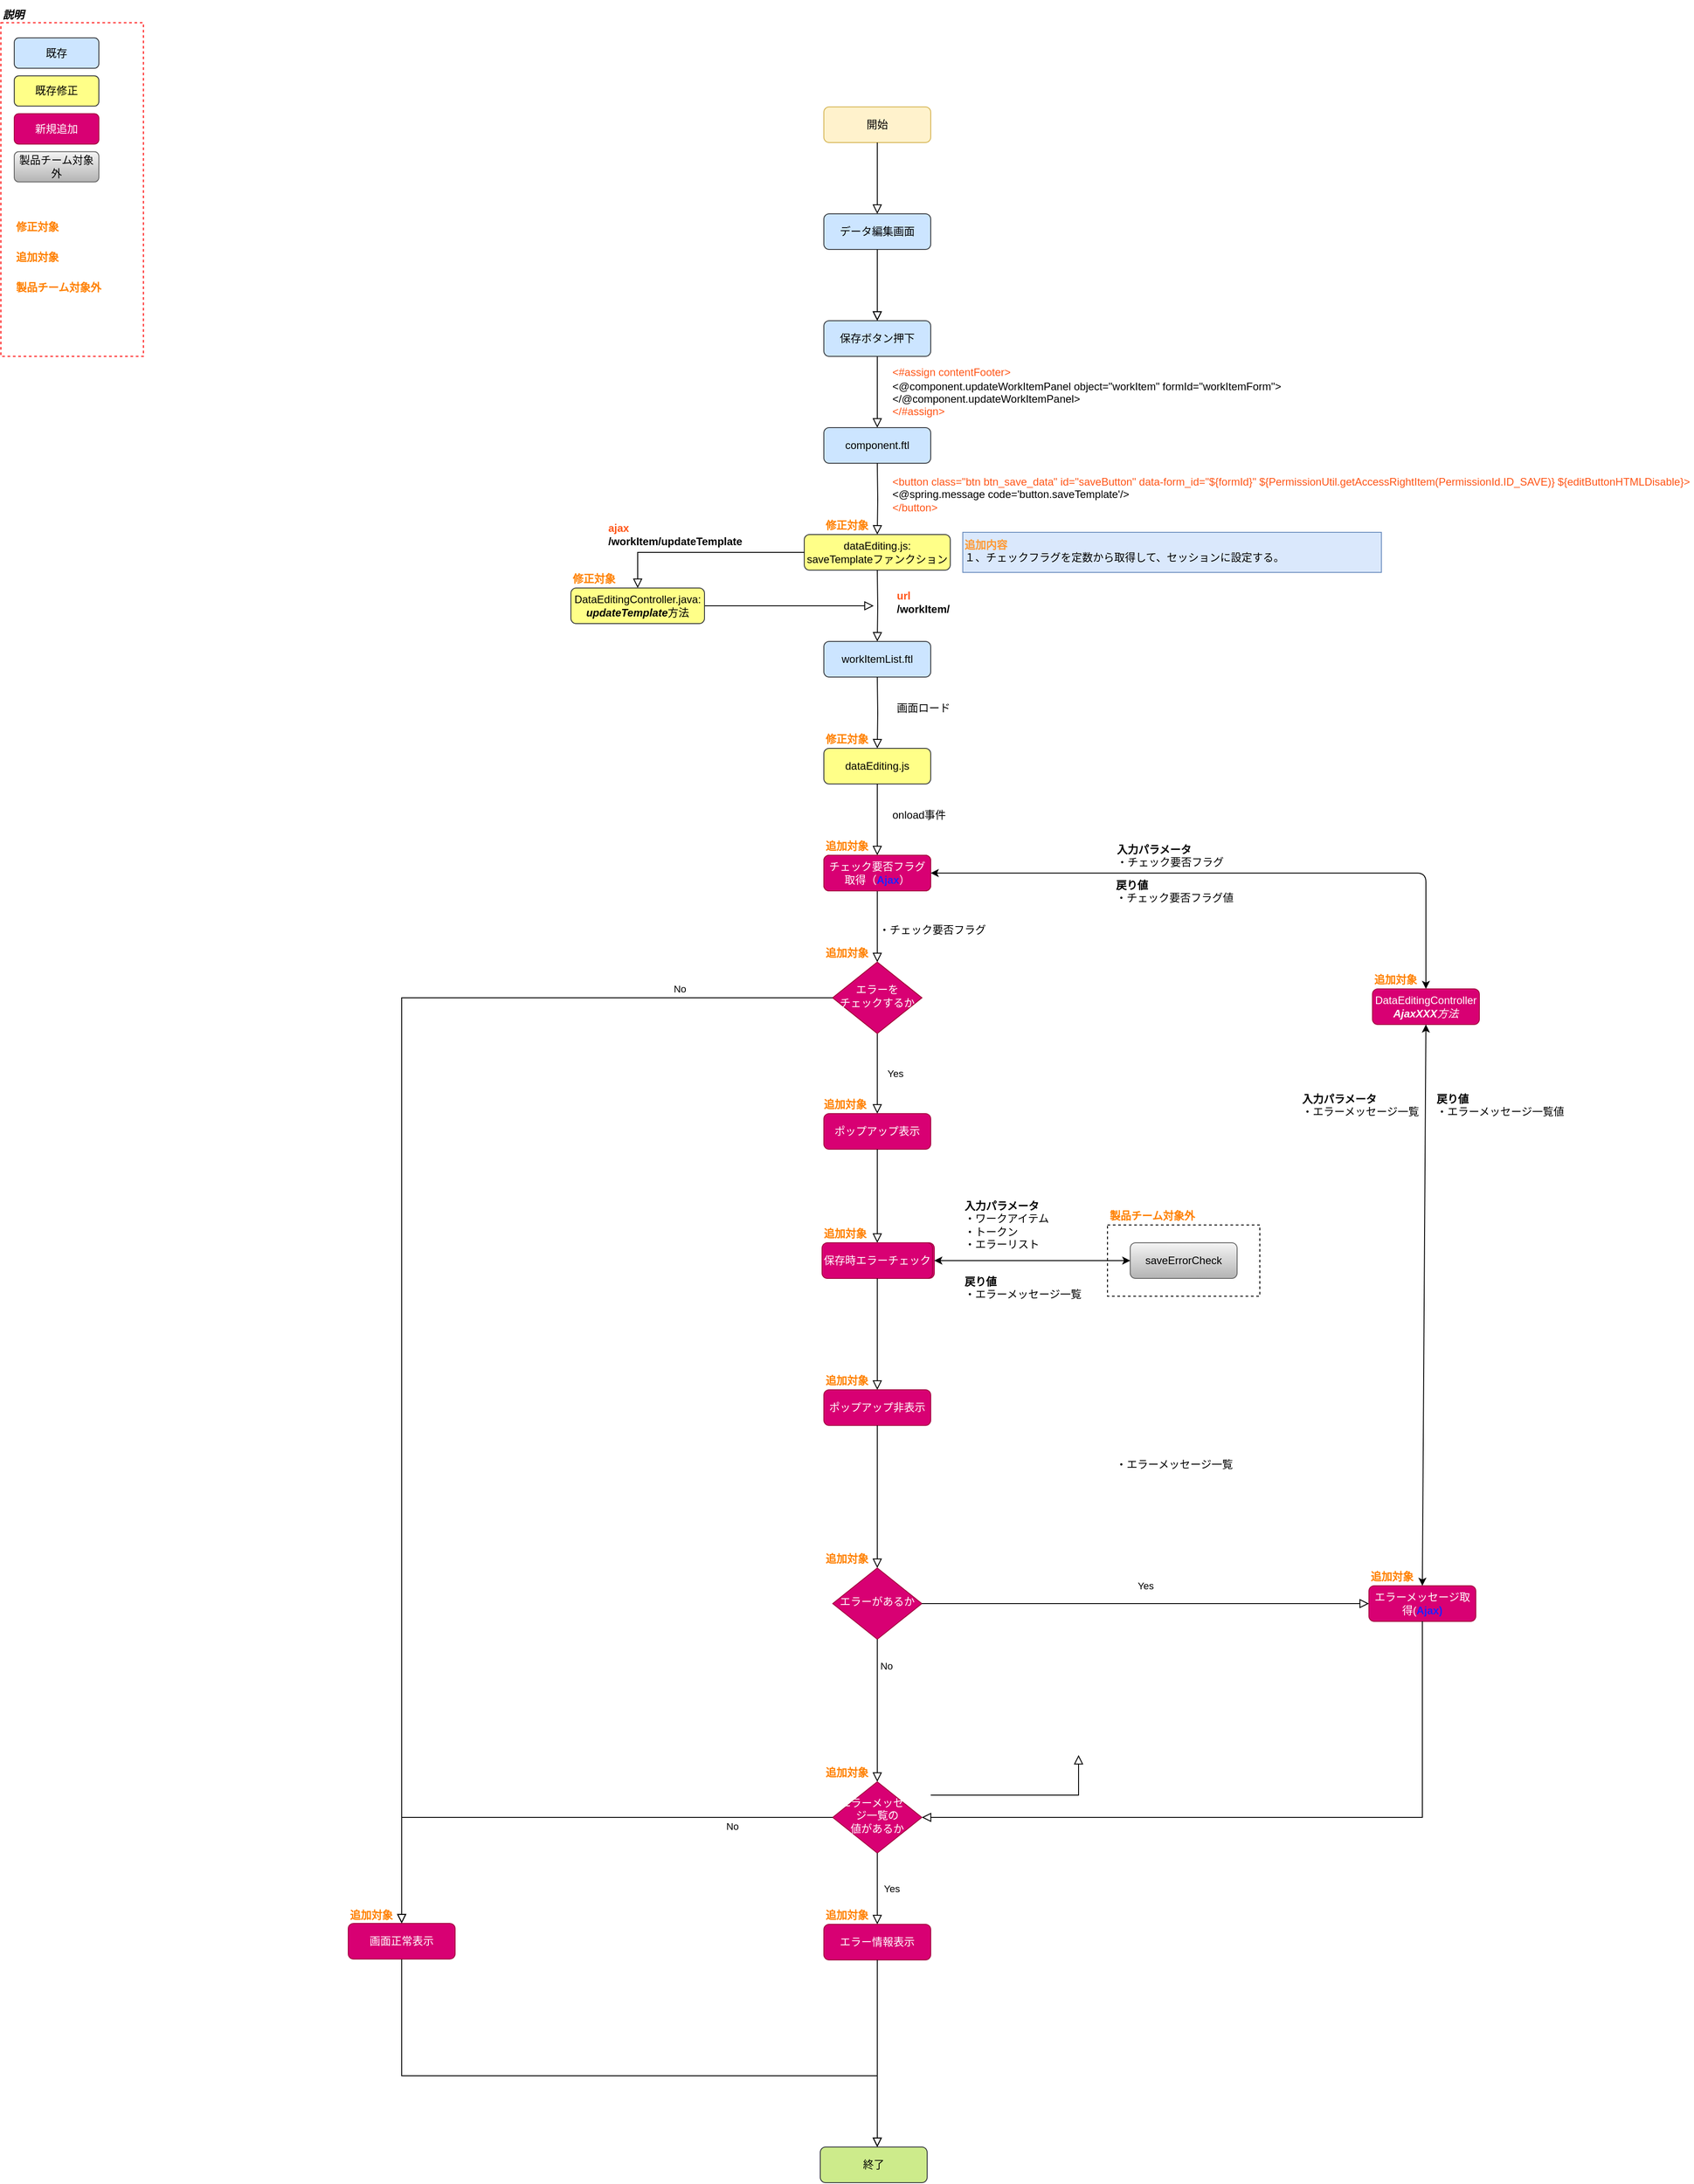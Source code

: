 <mxfile version="14.0.1" type="github">
  <diagram id="7tlqybCFp6TcgFY6mefb" name="Page-1">
    <mxGraphModel dx="1955" dy="3096" grid="1" gridSize="10" guides="1" tooltips="1" connect="1" arrows="1" fold="1" page="1" pageScale="1" pageWidth="850" pageHeight="1100" math="0" shadow="0">
      <root>
        <mxCell id="0" />
        <mxCell id="1" parent="0" />
        <mxCell id="JG15J3TtPiXP2V4Br-xX-1" value="" style="rounded=0;whiteSpace=wrap;html=1;fontColor=#000000;align=left;fillColor=none;dashed=1;" parent="1" vertex="1">
          <mxGeometry x="1282.5" y="255" width="171" height="80" as="geometry" />
        </mxCell>
        <mxCell id="JG15J3TtPiXP2V4Br-xX-2" value="" style="rounded=0;html=1;jettySize=auto;orthogonalLoop=1;fontSize=11;endArrow=block;endFill=0;endSize=8;strokeWidth=1;shadow=0;labelBackgroundColor=none;edgeStyle=orthogonalEdgeStyle;entryX=0.5;entryY=0;entryDx=0;entryDy=0;" parent="1" source="JG15J3TtPiXP2V4Br-xX-3" target="JG15J3TtPiXP2V4Br-xX-8" edge="1">
          <mxGeometry relative="1" as="geometry">
            <mxPoint x="1004" y="-550" as="targetPoint" />
          </mxGeometry>
        </mxCell>
        <mxCell id="JG15J3TtPiXP2V4Br-xX-3" value="保存ボタン押下" style="rounded=1;whiteSpace=wrap;html=1;fontSize=12;glass=0;strokeWidth=1;shadow=0;fillColor=#cce5ff;strokeColor=#36393d;" parent="1" vertex="1">
          <mxGeometry x="964" y="-760" width="120" height="40" as="geometry" />
        </mxCell>
        <mxCell id="JG15J3TtPiXP2V4Br-xX-4" value="Yes" style="rounded=0;html=1;jettySize=auto;orthogonalLoop=1;fontSize=11;endArrow=block;endFill=0;endSize=8;strokeWidth=1;shadow=0;labelBackgroundColor=none;edgeStyle=orthogonalEdgeStyle;" parent="1" source="JG15J3TtPiXP2V4Br-xX-5" target="JG15J3TtPiXP2V4Br-xX-85" edge="1">
          <mxGeometry y="20" relative="1" as="geometry">
            <mxPoint as="offset" />
            <mxPoint x="1024" y="100" as="targetPoint" />
          </mxGeometry>
        </mxCell>
        <mxCell id="JG15J3TtPiXP2V4Br-xX-5" value="チェック要否" style="rhombus;whiteSpace=wrap;html=1;shadow=0;fontFamily=Helvetica;fontSize=12;align=center;strokeWidth=1;spacing=6;spacingTop=-4;fillColor=#e51400;strokeColor=#B20000;fontColor=#ffffff;" parent="1" vertex="1">
          <mxGeometry x="974" y="-40" width="100" height="80" as="geometry" />
        </mxCell>
        <mxCell id="JG15J3TtPiXP2V4Br-xX-6" value="データ編集画面" style="rounded=1;whiteSpace=wrap;html=1;fontSize=12;glass=0;strokeWidth=1;shadow=0;fillColor=#cce5ff;strokeColor=#36393d;" parent="1" vertex="1">
          <mxGeometry x="964" y="-880" width="120" height="40" as="geometry" />
        </mxCell>
        <mxCell id="JG15J3TtPiXP2V4Br-xX-7" value="" style="rounded=0;html=1;jettySize=auto;orthogonalLoop=1;fontSize=11;endArrow=block;endFill=0;endSize=8;strokeWidth=1;shadow=0;labelBackgroundColor=none;edgeStyle=orthogonalEdgeStyle;exitX=0.5;exitY=1;exitDx=0;exitDy=0;" parent="1" source="JG15J3TtPiXP2V4Br-xX-6" edge="1">
          <mxGeometry relative="1" as="geometry">
            <mxPoint x="1034" y="-710" as="sourcePoint" />
            <mxPoint x="1024" y="-760" as="targetPoint" />
          </mxGeometry>
        </mxCell>
        <mxCell id="JG15J3TtPiXP2V4Br-xX-8" value="component.ftl" style="rounded=1;whiteSpace=wrap;html=1;fontSize=12;glass=0;strokeWidth=1;shadow=0;fillColor=#cce5ff;strokeColor=#36393d;" parent="1" vertex="1">
          <mxGeometry x="964" y="-640" width="120" height="40" as="geometry" />
        </mxCell>
        <mxCell id="JG15J3TtPiXP2V4Br-xX-9" value="&lt;span style=&quot;color: rgb(255 , 85 , 23)&quot;&gt;&amp;lt;#assign contentFooter&amp;gt;&lt;/span&gt;&lt;font color=&quot;#ff270f&quot; face=&quot;consolas, lucida console, courier new, monospace&quot;&gt;&lt;br&gt;&lt;/font&gt;&amp;lt;@component.updateWorkItemPanel object=&quot;workItem&quot; formId=&quot;workItemForm&quot;&amp;gt;&lt;br&gt;&amp;lt;/@component.updateWorkItemPanel&amp;gt;&lt;br&gt;&lt;span style=&quot;color: rgb(255 , 85 , 23)&quot;&gt;&amp;lt;/#assign&amp;gt;&lt;/span&gt;" style="text;html=1;strokeColor=none;fillColor=none;align=left;verticalAlign=middle;whiteSpace=wrap;rounded=0;" parent="1" vertex="1">
          <mxGeometry x="1039" y="-710" width="460" height="60" as="geometry" />
        </mxCell>
        <mxCell id="JG15J3TtPiXP2V4Br-xX-10" value="開始" style="rounded=1;whiteSpace=wrap;html=1;fontSize=12;glass=0;strokeWidth=1;shadow=0;fillColor=#fff2cc;strokeColor=#d6b656;" parent="1" vertex="1">
          <mxGeometry x="964" y="-1000" width="120" height="40" as="geometry" />
        </mxCell>
        <mxCell id="JG15J3TtPiXP2V4Br-xX-11" value="" style="rounded=0;html=1;jettySize=auto;orthogonalLoop=1;fontSize=11;endArrow=block;endFill=0;endSize=8;strokeWidth=1;shadow=0;labelBackgroundColor=none;edgeStyle=orthogonalEdgeStyle;exitX=0.5;exitY=1;exitDx=0;exitDy=0;" parent="1" source="JG15J3TtPiXP2V4Br-xX-6" edge="1">
          <mxGeometry relative="1" as="geometry">
            <mxPoint x="1024" y="-840" as="sourcePoint" />
            <mxPoint x="1024" y="-760" as="targetPoint" />
            <Array as="points">
              <mxPoint x="1024" y="-830" />
              <mxPoint x="1024" y="-830" />
            </Array>
          </mxGeometry>
        </mxCell>
        <mxCell id="JG15J3TtPiXP2V4Br-xX-12" value="" style="rounded=0;html=1;jettySize=auto;orthogonalLoop=1;fontSize=11;endArrow=block;endFill=0;endSize=8;strokeWidth=1;shadow=0;labelBackgroundColor=none;edgeStyle=orthogonalEdgeStyle;exitX=0.5;exitY=1;exitDx=0;exitDy=0;" parent="1" source="JG15J3TtPiXP2V4Br-xX-10" edge="1">
          <mxGeometry relative="1" as="geometry">
            <mxPoint x="1034" y="-830" as="sourcePoint" />
            <mxPoint x="1024" y="-880" as="targetPoint" />
            <Array as="points">
              <mxPoint x="1024" y="-920" />
              <mxPoint x="1024" y="-920" />
            </Array>
          </mxGeometry>
        </mxCell>
        <mxCell id="JG15J3TtPiXP2V4Br-xX-13" value="&lt;font color=&quot;#ff5517&quot;&gt;&amp;lt;button class=&quot;btn btn_save_data&quot; id=&quot;saveButton&quot; data-form_id=&quot;${formId}&quot; ${PermissionUtil.getAccessRightItem(PermissionId.ID_SAVE)} ${editButtonHTMLDisable}&amp;gt;&lt;/font&gt;&lt;br&gt;&amp;lt;@spring.message code=&#39;button.saveTemplate&#39;/&amp;gt;&lt;br&gt;&lt;span style=&quot;color: rgb(255 , 85 , 23)&quot;&gt;&amp;lt;/button&amp;gt;&lt;/span&gt;" style="text;html=1;strokeColor=none;fillColor=none;align=left;verticalAlign=middle;whiteSpace=wrap;rounded=0;" parent="1" vertex="1">
          <mxGeometry x="1039" y="-590" width="901" height="50" as="geometry" />
        </mxCell>
        <mxCell id="JG15J3TtPiXP2V4Br-xX-14" value="" style="rounded=0;html=1;jettySize=auto;orthogonalLoop=1;fontSize=11;endArrow=block;endFill=0;endSize=8;strokeWidth=1;shadow=0;labelBackgroundColor=none;edgeStyle=orthogonalEdgeStyle;entryX=0.5;entryY=0;entryDx=0;entryDy=0;" parent="1" target="JG15J3TtPiXP2V4Br-xX-15" edge="1">
          <mxGeometry relative="1" as="geometry">
            <mxPoint x="1024" y="-600" as="sourcePoint" />
            <mxPoint x="1004" y="-430" as="targetPoint" />
          </mxGeometry>
        </mxCell>
        <mxCell id="JG15J3TtPiXP2V4Br-xX-15" value="dataEditing.js:&lt;br&gt;saveTemplateファンクション" style="rounded=1;whiteSpace=wrap;html=1;fontSize=12;glass=0;strokeWidth=1;shadow=0;fillColor=#ffff88;strokeColor=#36393d;" parent="1" vertex="1">
          <mxGeometry x="942" y="-520" width="164" height="40" as="geometry" />
        </mxCell>
        <mxCell id="JG15J3TtPiXP2V4Br-xX-17" value="" style="rounded=0;html=1;jettySize=auto;orthogonalLoop=1;fontSize=11;endArrow=block;endFill=0;endSize=8;strokeWidth=1;shadow=0;labelBackgroundColor=none;edgeStyle=orthogonalEdgeStyle;entryX=0.5;entryY=0;entryDx=0;entryDy=0;" parent="1" target="JG15J3TtPiXP2V4Br-xX-18" edge="1">
          <mxGeometry relative="1" as="geometry">
            <mxPoint x="1024" y="-480" as="sourcePoint" />
            <mxPoint x="1004" y="-310" as="targetPoint" />
          </mxGeometry>
        </mxCell>
        <mxCell id="JG15J3TtPiXP2V4Br-xX-18" value="workItemList.ftl" style="rounded=1;whiteSpace=wrap;html=1;fontSize=12;glass=0;strokeWidth=1;shadow=0;fillColor=#cce5ff;strokeColor=#36393d;" parent="1" vertex="1">
          <mxGeometry x="964" y="-400" width="120" height="40" as="geometry" />
        </mxCell>
        <mxCell id="JG15J3TtPiXP2V4Br-xX-19" value="" style="rounded=0;html=1;jettySize=auto;orthogonalLoop=1;fontSize=11;endArrow=block;endFill=0;endSize=8;strokeWidth=1;shadow=0;labelBackgroundColor=none;edgeStyle=orthogonalEdgeStyle;entryX=0.5;entryY=0;entryDx=0;entryDy=0;" parent="1" target="JG15J3TtPiXP2V4Br-xX-20" edge="1">
          <mxGeometry relative="1" as="geometry">
            <mxPoint x="1024" y="-360" as="sourcePoint" />
            <mxPoint x="1004" y="-190" as="targetPoint" />
          </mxGeometry>
        </mxCell>
        <mxCell id="JG15J3TtPiXP2V4Br-xX-20" value="dataEditing.js" style="rounded=1;whiteSpace=wrap;html=1;fontSize=12;glass=0;strokeWidth=1;shadow=0;fillColor=#ffff88;strokeColor=#36393d;" parent="1" vertex="1">
          <mxGeometry x="964" y="-280" width="120" height="40" as="geometry" />
        </mxCell>
        <mxCell id="JG15J3TtPiXP2V4Br-xX-21" value="&lt;b style=&quot;color: rgb(255 , 85 , 23)&quot;&gt;url&lt;/b&gt;&lt;br&gt;&lt;b&gt;/workItem/&lt;/b&gt;" style="text;html=1;strokeColor=none;fillColor=none;align=left;verticalAlign=middle;whiteSpace=wrap;rounded=0;" parent="1" vertex="1">
          <mxGeometry x="1044" y="-464.5" width="156" height="40" as="geometry" />
        </mxCell>
        <mxCell id="JG15J3TtPiXP2V4Br-xX-22" value="チェックフラグ取得" style="rounded=1;whiteSpace=wrap;html=1;fontSize=12;glass=0;strokeWidth=1;shadow=0;fillColor=#e51400;strokeColor=#B20000;fontColor=#ffffff;" parent="1" vertex="1">
          <mxGeometry x="964" y="-160" width="120" height="40" as="geometry" />
        </mxCell>
        <mxCell id="JG15J3TtPiXP2V4Br-xX-23" value="" style="rounded=0;html=1;jettySize=auto;orthogonalLoop=1;fontSize=11;endArrow=block;endFill=0;endSize=8;strokeWidth=1;shadow=0;labelBackgroundColor=none;edgeStyle=orthogonalEdgeStyle;entryX=0.5;entryY=0;entryDx=0;entryDy=0;exitX=0.5;exitY=1;exitDx=0;exitDy=0;" parent="1" source="JG15J3TtPiXP2V4Br-xX-20" target="JG15J3TtPiXP2V4Br-xX-22" edge="1">
          <mxGeometry relative="1" as="geometry">
            <mxPoint x="1034" y="-350" as="sourcePoint" />
            <mxPoint x="1034" y="-270" as="targetPoint" />
          </mxGeometry>
        </mxCell>
        <mxCell id="JG15J3TtPiXP2V4Br-xX-24" value="&lt;font color=&quot;#ff9933&quot; style=&quot;font-weight: bold&quot;&gt;追加内容&lt;/font&gt;&lt;br&gt;１、チェックフラグを定数から取得して、セッションに設定する。" style="text;html=1;strokeColor=#6c8ebf;fillColor=#dae8fc;align=left;verticalAlign=top;whiteSpace=wrap;rounded=0;horizontal=1;" parent="1" vertex="1">
          <mxGeometry x="1120" y="-522.5" width="470" height="45" as="geometry" />
        </mxCell>
        <mxCell id="JG15J3TtPiXP2V4Br-xX-25" value="" style="rounded=0;html=1;jettySize=auto;orthogonalLoop=1;fontSize=11;endArrow=block;endFill=0;endSize=8;strokeWidth=1;shadow=0;labelBackgroundColor=none;edgeStyle=orthogonalEdgeStyle;entryX=0.5;entryY=0;entryDx=0;entryDy=0;exitX=0.5;exitY=1;exitDx=0;exitDy=0;" parent="1" source="JG15J3TtPiXP2V4Br-xX-22" target="JG15J3TtPiXP2V4Br-xX-5" edge="1">
          <mxGeometry relative="1" as="geometry">
            <mxPoint x="1034" y="-230" as="sourcePoint" />
            <mxPoint x="1034" y="-150" as="targetPoint" />
          </mxGeometry>
        </mxCell>
        <mxCell id="JG15J3TtPiXP2V4Br-xX-28" value="エラーがあるか" style="rhombus;whiteSpace=wrap;html=1;shadow=0;fontFamily=Helvetica;fontSize=12;align=center;strokeWidth=1;spacing=6;spacingTop=-4;fillColor=#d80073;strokeColor=#A50040;fontColor=#ffffff;" parent="1" vertex="1">
          <mxGeometry x="974" y="640" width="100" height="80" as="geometry" />
        </mxCell>
        <mxCell id="JG15J3TtPiXP2V4Br-xX-29" value="保存時エラーチェック" style="rounded=1;whiteSpace=wrap;html=1;fontSize=12;glass=0;strokeWidth=1;shadow=0;fillColor=#d80073;strokeColor=#A50040;fontColor=#ffffff;" parent="1" vertex="1">
          <mxGeometry x="964" y="275" width="124" height="40" as="geometry" />
        </mxCell>
        <mxCell id="JG15J3TtPiXP2V4Br-xX-32" value="チェック要否フラグ取得（&lt;b&gt;&lt;font color=&quot;#2121ff&quot;&gt;Ajax&lt;/font&gt;&lt;/b&gt;）" style="rounded=1;whiteSpace=wrap;html=1;fontSize=12;glass=0;strokeWidth=1;shadow=0;fillColor=#d80073;strokeColor=#A50040;fontColor=#ffffff;" parent="1" vertex="1">
          <mxGeometry x="964" y="-160" width="120" height="40" as="geometry" />
        </mxCell>
        <mxCell id="JG15J3TtPiXP2V4Br-xX-33" value="エラーを&lt;br&gt;チェックするか" style="rhombus;whiteSpace=wrap;html=1;shadow=0;fontFamily=Helvetica;fontSize=12;align=center;strokeWidth=1;spacing=6;spacingTop=-4;fillColor=#d80073;strokeColor=#A50040;fontColor=#ffffff;" parent="1" vertex="1">
          <mxGeometry x="974" y="-40" width="100" height="80" as="geometry" />
        </mxCell>
        <mxCell id="JG15J3TtPiXP2V4Br-xX-34" value="エラーメッセージ取得(&lt;font color=&quot;#2121ff&quot;&gt;&lt;b&gt;Ajax)&lt;/b&gt;&lt;/font&gt;" style="rounded=1;whiteSpace=wrap;html=1;fontSize=12;glass=0;strokeWidth=1;shadow=0;fillColor=#d80073;strokeColor=#A50040;fontColor=#ffffff;" parent="1" vertex="1">
          <mxGeometry x="1576" y="660" width="120" height="40" as="geometry" />
        </mxCell>
        <mxCell id="JG15J3TtPiXP2V4Br-xX-35" value="エラーメッセージ一覧の&lt;br&gt;値があるか" style="rhombus;whiteSpace=wrap;html=1;shadow=0;fontFamily=Helvetica;fontSize=12;align=center;strokeWidth=1;spacing=6;spacingTop=-4;fillColor=#d80073;strokeColor=#A50040;fontColor=#ffffff;" parent="1" vertex="1">
          <mxGeometry x="974" y="880" width="100" height="80" as="geometry" />
        </mxCell>
        <mxCell id="JG15J3TtPiXP2V4Br-xX-36" value="" style="rounded=0;html=1;jettySize=auto;orthogonalLoop=1;fontSize=11;endArrow=block;endFill=0;endSize=8;strokeWidth=1;shadow=0;labelBackgroundColor=none;edgeStyle=orthogonalEdgeStyle;exitX=0.5;exitY=1;exitDx=0;exitDy=0;" parent="1" source="JG15J3TtPiXP2V4Br-xX-34" target="JG15J3TtPiXP2V4Br-xX-35" edge="1">
          <mxGeometry relative="1" as="geometry">
            <mxPoint x="1760" y="480" as="sourcePoint" />
            <mxPoint x="1230" y="1110" as="targetPoint" />
            <Array as="points">
              <mxPoint x="1636" y="920" />
            </Array>
          </mxGeometry>
        </mxCell>
        <mxCell id="JG15J3TtPiXP2V4Br-xX-37" value="Yes" style="rounded=0;html=1;jettySize=auto;orthogonalLoop=1;fontSize=11;endArrow=block;endFill=0;endSize=8;strokeWidth=1;shadow=0;labelBackgroundColor=none;edgeStyle=orthogonalEdgeStyle;entryX=0.5;entryY=0;entryDx=0;entryDy=0;" parent="1" source="JG15J3TtPiXP2V4Br-xX-35" edge="1">
          <mxGeometry y="16" relative="1" as="geometry">
            <mxPoint as="offset" />
            <mxPoint x="1024" y="1040" as="targetPoint" />
          </mxGeometry>
        </mxCell>
        <mxCell id="JG15J3TtPiXP2V4Br-xX-38" value="エラー情報表示" style="rounded=1;whiteSpace=wrap;html=1;fontSize=12;glass=0;strokeWidth=1;shadow=0;fillColor=#d80073;strokeColor=#A50040;fontColor=#ffffff;" parent="1" vertex="1">
          <mxGeometry x="964" y="1040" width="120" height="40" as="geometry" />
        </mxCell>
        <mxCell id="JG15J3TtPiXP2V4Br-xX-43" value="" style="rounded=0;html=1;jettySize=auto;orthogonalLoop=1;fontSize=11;endArrow=block;endFill=0;endSize=8;strokeWidth=1;shadow=0;labelBackgroundColor=none;edgeStyle=orthogonalEdgeStyle;exitX=1;exitY=0.5;exitDx=0;exitDy=0;entryX=0;entryY=0.5;entryDx=0;entryDy=0;" parent="1" target="JG15J3TtPiXP2V4Br-xX-42" edge="1">
          <mxGeometry relative="1" as="geometry">
            <mxPoint x="1084" y="895" as="sourcePoint" />
            <mxPoint x="1250" y="850" as="targetPoint" />
            <Array as="points">
              <mxPoint x="1230" y="895" />
              <mxPoint x="1230" y="895" />
            </Array>
          </mxGeometry>
        </mxCell>
        <mxCell id="JG15J3TtPiXP2V4Br-xX-47" value="・チェック要否フラグ" style="text;html=1;strokeColor=none;fillColor=none;align=left;verticalAlign=top;whiteSpace=wrap;rounded=0;" parent="1" vertex="1">
          <mxGeometry x="1024" y="-90" width="136" height="20" as="geometry" />
        </mxCell>
        <mxCell id="JG15J3TtPiXP2V4Br-xX-49" value="saveErrorCheck" style="rounded=1;whiteSpace=wrap;html=1;fontSize=12;glass=0;strokeWidth=1;shadow=0;fillColor=#f5f5f5;strokeColor=#666666;gradientColor=#b3b3b3;" parent="1" vertex="1">
          <mxGeometry x="1308" y="275" width="120" height="40" as="geometry" />
        </mxCell>
        <mxCell id="JG15J3TtPiXP2V4Br-xX-50" value="" style="endArrow=classic;startArrow=classic;html=1;fontColor=#000000;entryX=0;entryY=0.5;entryDx=0;entryDy=0;exitX=1;exitY=0.5;exitDx=0;exitDy=0;" parent="1" source="JG15J3TtPiXP2V4Br-xX-29" target="JG15J3TtPiXP2V4Br-xX-49" edge="1">
          <mxGeometry width="50" height="50" relative="1" as="geometry">
            <mxPoint x="1596" y="325" as="sourcePoint" />
            <mxPoint x="1646" y="275" as="targetPoint" />
            <Array as="points">
              <mxPoint x="1230" y="295" />
            </Array>
          </mxGeometry>
        </mxCell>
        <mxCell id="JG15J3TtPiXP2V4Br-xX-51" value="&lt;b&gt;入力パラメータ&lt;/b&gt;&lt;br&gt;・ワークアイテム&lt;br&gt;・トークン&lt;br&gt;・エラーリスト" style="text;html=1;strokeColor=none;fillColor=none;align=left;verticalAlign=top;whiteSpace=wrap;rounded=0;" parent="1" vertex="1">
          <mxGeometry x="1120" y="220" width="106" height="55" as="geometry" />
        </mxCell>
        <mxCell id="JG15J3TtPiXP2V4Br-xX-52" value="&lt;b&gt;戻り値&lt;/b&gt;&lt;br&gt;・エラーメッセージ一覧" style="text;html=1;strokeColor=none;fillColor=none;align=left;verticalAlign=top;whiteSpace=wrap;rounded=0;" parent="1" vertex="1">
          <mxGeometry x="1120" y="305" width="150" height="40" as="geometry" />
        </mxCell>
        <mxCell id="JG15J3TtPiXP2V4Br-xX-56" value="" style="endArrow=classic;startArrow=classic;html=1;fontColor=#000000;exitX=1;exitY=0.5;exitDx=0;exitDy=0;entryX=0.5;entryY=0;entryDx=0;entryDy=0;" parent="1" source="JG15J3TtPiXP2V4Br-xX-32" target="JG15J3TtPiXP2V4Br-xX-90" edge="1">
          <mxGeometry width="50" height="50" relative="1" as="geometry">
            <mxPoint x="1120" y="-60" as="sourcePoint" />
            <mxPoint x="1860" y="-50" as="targetPoint" />
            <Array as="points">
              <mxPoint x="1640" y="-140" />
            </Array>
          </mxGeometry>
        </mxCell>
        <mxCell id="JG15J3TtPiXP2V4Br-xX-57" value="終了" style="rounded=1;whiteSpace=wrap;html=1;fontSize=12;glass=0;strokeWidth=1;shadow=0;fillColor=#cdeb8b;strokeColor=#36393d;" parent="1" vertex="1">
          <mxGeometry x="960" y="1290" width="120" height="40" as="geometry" />
        </mxCell>
        <mxCell id="JG15J3TtPiXP2V4Br-xX-58" value="" style="rounded=0;html=1;jettySize=auto;orthogonalLoop=1;fontSize=11;endArrow=block;endFill=0;endSize=8;strokeWidth=1;shadow=0;labelBackgroundColor=none;edgeStyle=orthogonalEdgeStyle;" parent="1" edge="1">
          <mxGeometry relative="1" as="geometry">
            <mxPoint x="1024" y="1095" as="sourcePoint" />
            <mxPoint x="1024" y="1290" as="targetPoint" />
            <Array as="points">
              <mxPoint x="1023.5" y="1080" />
            </Array>
          </mxGeometry>
        </mxCell>
        <mxCell id="JG15J3TtPiXP2V4Br-xX-59" value="" style="rounded=0;html=1;jettySize=auto;orthogonalLoop=1;fontSize=11;endArrow=block;endFill=0;endSize=8;strokeWidth=1;shadow=0;labelBackgroundColor=none;edgeStyle=orthogonalEdgeStyle;" parent="1" source="JG15J3TtPiXP2V4Br-xX-95" edge="1">
          <mxGeometry relative="1" as="geometry">
            <mxPoint x="1616" y="-190" as="sourcePoint" />
            <mxPoint x="1024" y="1290" as="targetPoint" />
            <Array as="points">
              <mxPoint x="1024" y="1210" />
            </Array>
          </mxGeometry>
        </mxCell>
        <mxCell id="JG15J3TtPiXP2V4Br-xX-60" value="" style="group;" parent="1" vertex="1" connectable="0">
          <mxGeometry x="40" y="-1120" width="215" height="400" as="geometry" />
        </mxCell>
        <mxCell id="JG15J3TtPiXP2V4Br-xX-61" value="" style="rounded=0;whiteSpace=wrap;html=1;dashed=1;fillColor=none;strokeColor=#FF0000;" parent="JG15J3TtPiXP2V4Br-xX-60" vertex="1">
          <mxGeometry y="25.532" width="160" height="374.468" as="geometry" />
        </mxCell>
        <mxCell id="JG15J3TtPiXP2V4Br-xX-62" value="既存" style="rounded=1;whiteSpace=wrap;html=1;fontSize=12;glass=0;strokeWidth=1;shadow=0;fillColor=#cce5ff;strokeColor=#36393d;" parent="JG15J3TtPiXP2V4Br-xX-60" vertex="1">
          <mxGeometry x="15" y="42.553" width="95" height="34.043" as="geometry" />
        </mxCell>
        <mxCell id="JG15J3TtPiXP2V4Br-xX-63" value="既存修正" style="rounded=1;whiteSpace=wrap;html=1;fontSize=12;glass=0;strokeWidth=1;shadow=0;fillColor=#ffff88;strokeColor=#36393d;" parent="JG15J3TtPiXP2V4Br-xX-60" vertex="1">
          <mxGeometry x="15" y="85.106" width="95" height="34.043" as="geometry" />
        </mxCell>
        <mxCell id="JG15J3TtPiXP2V4Br-xX-64" value="&lt;i&gt;説明&lt;/i&gt;" style="text;html=1;strokeColor=none;fillColor=none;align=left;verticalAlign=middle;whiteSpace=wrap;rounded=0;dashed=1;fontStyle=1" parent="JG15J3TtPiXP2V4Br-xX-60" vertex="1">
          <mxGeometry y="8.511" width="30" height="17.021" as="geometry" />
        </mxCell>
        <mxCell id="JG15J3TtPiXP2V4Br-xX-65" value="修正対象" style="text;html=1;strokeColor=none;fillColor=none;align=left;verticalAlign=middle;whiteSpace=wrap;rounded=0;dashed=1;fontStyle=1;fontColor=#FF8000;" parent="JG15J3TtPiXP2V4Br-xX-60" vertex="1">
          <mxGeometry x="15" y="246.809" width="60" height="17.021" as="geometry" />
        </mxCell>
        <mxCell id="JG15J3TtPiXP2V4Br-xX-66" value="追加対象" style="text;html=1;strokeColor=none;fillColor=none;align=left;verticalAlign=middle;whiteSpace=wrap;rounded=0;dashed=1;fontStyle=1;fontColor=#FF8000;" parent="JG15J3TtPiXP2V4Br-xX-60" vertex="1">
          <mxGeometry x="15" y="280.851" width="60" height="17.021" as="geometry" />
        </mxCell>
        <mxCell id="JG15J3TtPiXP2V4Br-xX-67" value="製品チーム対象外" style="text;html=1;strokeColor=none;fillColor=none;align=left;verticalAlign=middle;whiteSpace=wrap;rounded=0;dashed=1;fontStyle=1;fontColor=#FF8000;" parent="JG15J3TtPiXP2V4Br-xX-60" vertex="1">
          <mxGeometry x="15" y="314.894" width="115" height="17.021" as="geometry" />
        </mxCell>
        <mxCell id="JG15J3TtPiXP2V4Br-xX-68" value="製品チーム対象外" style="rounded=1;whiteSpace=wrap;html=1;fontSize=12;glass=0;strokeWidth=1;shadow=0;fillColor=#f5f5f5;strokeColor=#666666;gradientColor=#b3b3b3;" parent="JG15J3TtPiXP2V4Br-xX-60" vertex="1">
          <mxGeometry x="15" y="170.213" width="95" height="34.043" as="geometry" />
        </mxCell>
        <mxCell id="JG15J3TtPiXP2V4Br-xX-69" value="新規追加" style="rounded=1;whiteSpace=wrap;html=1;fontSize=12;glass=0;strokeWidth=1;shadow=0;fillColor=#d80073;strokeColor=#A50040;fontColor=#ffffff;" parent="JG15J3TtPiXP2V4Br-xX-60" vertex="1">
          <mxGeometry x="15" y="127.66" width="95" height="34.043" as="geometry" />
        </mxCell>
        <mxCell id="JG15J3TtPiXP2V4Br-xX-70" value="修正対象" style="text;html=1;strokeColor=none;fillColor=none;align=left;verticalAlign=middle;whiteSpace=wrap;rounded=0;dashed=1;fontStyle=1;fontColor=#FF8000;" parent="1" vertex="1">
          <mxGeometry x="964" y="-540" width="60" height="20" as="geometry" />
        </mxCell>
        <mxCell id="JG15J3TtPiXP2V4Br-xX-71" value="修正対象" style="text;html=1;strokeColor=none;fillColor=none;align=left;verticalAlign=middle;whiteSpace=wrap;rounded=0;dashed=1;fontStyle=1;fontColor=#FF8000;" parent="1" vertex="1">
          <mxGeometry x="964" y="-300" width="60" height="20" as="geometry" />
        </mxCell>
        <mxCell id="JG15J3TtPiXP2V4Br-xX-72" value="追加対象" style="text;html=1;strokeColor=none;fillColor=none;align=left;verticalAlign=middle;whiteSpace=wrap;rounded=0;dashed=1;fontStyle=1;fontColor=#FF8000;" parent="1" vertex="1">
          <mxGeometry x="964" y="-180" width="60" height="20" as="geometry" />
        </mxCell>
        <mxCell id="JG15J3TtPiXP2V4Br-xX-73" value="追加対象" style="text;html=1;strokeColor=none;fillColor=none;align=left;verticalAlign=middle;whiteSpace=wrap;rounded=0;dashed=1;fontStyle=1;fontColor=#FF8000;" parent="1" vertex="1">
          <mxGeometry x="964" y="-60" width="60" height="20" as="geometry" />
        </mxCell>
        <mxCell id="JG15J3TtPiXP2V4Br-xX-75" value="追加対象" style="text;html=1;strokeColor=none;fillColor=none;align=left;verticalAlign=middle;whiteSpace=wrap;rounded=0;dashed=1;fontStyle=1;fontColor=#FF8000;" parent="1" vertex="1">
          <mxGeometry x="964" y="620" width="60" height="20" as="geometry" />
        </mxCell>
        <mxCell id="JG15J3TtPiXP2V4Br-xX-76" value="追加対象" style="text;html=1;strokeColor=none;fillColor=none;align=left;verticalAlign=middle;whiteSpace=wrap;rounded=0;dashed=1;fontStyle=1;fontColor=#FF8000;" parent="1" vertex="1">
          <mxGeometry x="962" y="255" width="60" height="20" as="geometry" />
        </mxCell>
        <mxCell id="JG15J3TtPiXP2V4Br-xX-77" value="追加対象" style="text;html=1;strokeColor=none;fillColor=none;align=left;verticalAlign=middle;whiteSpace=wrap;rounded=0;dashed=1;fontStyle=1;fontColor=#FF8000;" parent="1" vertex="1">
          <mxGeometry x="964" y="860" width="60" height="20" as="geometry" />
        </mxCell>
        <mxCell id="JG15J3TtPiXP2V4Br-xX-78" value="追加対象" style="text;html=1;strokeColor=none;fillColor=none;align=left;verticalAlign=middle;whiteSpace=wrap;rounded=0;dashed=1;fontStyle=1;fontColor=#FF8000;" parent="1" vertex="1">
          <mxGeometry x="964" y="1020" width="60" height="20" as="geometry" />
        </mxCell>
        <mxCell id="JG15J3TtPiXP2V4Br-xX-80" value="追加対象" style="text;html=1;strokeColor=none;fillColor=none;align=left;verticalAlign=middle;whiteSpace=wrap;rounded=0;dashed=1;fontStyle=1;fontColor=#FF8000;" parent="1" vertex="1">
          <mxGeometry x="964" y="420" width="60" height="20" as="geometry" />
        </mxCell>
        <mxCell id="JG15J3TtPiXP2V4Br-xX-81" value="画面ロード" style="text;html=1;strokeColor=none;fillColor=none;align=left;verticalAlign=middle;whiteSpace=wrap;rounded=0;" parent="1" vertex="1">
          <mxGeometry x="1044" y="-340" width="90" height="30" as="geometry" />
        </mxCell>
        <mxCell id="JG15J3TtPiXP2V4Br-xX-82" value="&lt;b&gt;入力パラメータ&lt;/b&gt;&lt;br&gt;・チェック要否フラグ" style="text;html=1;strokeColor=none;fillColor=none;align=left;verticalAlign=top;whiteSpace=wrap;rounded=0;" parent="1" vertex="1">
          <mxGeometry x="1291" y="-180" width="150" height="40" as="geometry" />
        </mxCell>
        <mxCell id="JG15J3TtPiXP2V4Br-xX-83" value="&lt;b&gt;戻り値&lt;/b&gt;&lt;br&gt;・チェック要否フラグ値" style="text;html=1;strokeColor=none;fillColor=none;align=left;verticalAlign=top;whiteSpace=wrap;rounded=0;" parent="1" vertex="1">
          <mxGeometry x="1290" y="-140" width="150" height="40" as="geometry" />
        </mxCell>
        <mxCell id="JG15J3TtPiXP2V4Br-xX-84" value="&lt;span style=&quot;text-align: center&quot;&gt;onload事件&lt;/span&gt;" style="text;html=1;strokeColor=none;fillColor=none;align=left;verticalAlign=middle;whiteSpace=wrap;rounded=0;" parent="1" vertex="1">
          <mxGeometry x="1039" y="-220" width="90" height="30" as="geometry" />
        </mxCell>
        <mxCell id="JG15J3TtPiXP2V4Br-xX-85" value="ポップアップ表示" style="rounded=1;whiteSpace=wrap;html=1;fontSize=12;glass=0;strokeWidth=1;shadow=0;fillColor=#d80073;strokeColor=#A50040;fontColor=#ffffff;" parent="1" vertex="1">
          <mxGeometry x="964" y="130" width="120" height="40" as="geometry" />
        </mxCell>
        <mxCell id="JG15J3TtPiXP2V4Br-xX-87" value="追加対象" style="text;html=1;strokeColor=none;fillColor=none;align=left;verticalAlign=middle;whiteSpace=wrap;rounded=0;dashed=1;fontStyle=1;fontColor=#FF8000;" parent="1" vertex="1">
          <mxGeometry x="1576" y="640" width="60" height="20" as="geometry" />
        </mxCell>
        <mxCell id="JG15J3TtPiXP2V4Br-xX-88" value="ポップアップ非表示" style="rounded=1;whiteSpace=wrap;html=1;fontSize=12;glass=0;strokeWidth=1;shadow=0;fillColor=#d80073;strokeColor=#A50040;fontColor=#ffffff;" parent="1" vertex="1">
          <mxGeometry x="964" y="440" width="120" height="40" as="geometry" />
        </mxCell>
        <mxCell id="JG15J3TtPiXP2V4Br-xX-90" value="&lt;span&gt;DataEditingController&lt;/span&gt;&lt;br&gt;&lt;i&gt;&lt;b&gt;AjaxXXX&lt;/b&gt;方法&lt;/i&gt;" style="rounded=1;whiteSpace=wrap;html=1;fontSize=12;glass=0;strokeWidth=1;shadow=0;fillColor=#d80073;strokeColor=#A50040;fontColor=#ffffff;" parent="1" vertex="1">
          <mxGeometry x="1580" y="-10" width="120" height="40" as="geometry" />
        </mxCell>
        <mxCell id="JG15J3TtPiXP2V4Br-xX-91" value="" style="endArrow=classic;startArrow=classic;html=1;fontColor=#000000;entryX=0.5;entryY=0;entryDx=0;entryDy=0;exitX=0.5;exitY=1;exitDx=0;exitDy=0;" parent="1" source="JG15J3TtPiXP2V4Br-xX-90" target="JG15J3TtPiXP2V4Br-xX-34" edge="1">
          <mxGeometry width="50" height="50" relative="1" as="geometry">
            <mxPoint x="1980" y="300" as="sourcePoint" />
            <mxPoint x="1620" y="300" as="targetPoint" />
            <Array as="points" />
          </mxGeometry>
        </mxCell>
        <mxCell id="JG15J3TtPiXP2V4Br-xX-92" value="&lt;b&gt;入力パラメータ&lt;/b&gt;&lt;br&gt;・エラーメッセージ一覧" style="text;html=1;strokeColor=none;fillColor=none;align=left;verticalAlign=top;whiteSpace=wrap;rounded=0;" parent="1" vertex="1">
          <mxGeometry x="1499" y="100" width="140" height="40" as="geometry" />
        </mxCell>
        <mxCell id="JG15J3TtPiXP2V4Br-xX-93" value="No" style="edgeStyle=orthogonalEdgeStyle;rounded=0;html=1;jettySize=auto;orthogonalLoop=1;fontSize=11;endArrow=block;endFill=0;endSize=8;strokeWidth=1;shadow=0;labelBackgroundColor=none;exitX=0;exitY=0.5;exitDx=0;exitDy=0;entryX=0.5;entryY=0;entryDx=0;entryDy=0;" parent="1" source="JG15J3TtPiXP2V4Br-xX-35" target="JG15J3TtPiXP2V4Br-xX-95" edge="1">
          <mxGeometry x="-0.623" y="10" relative="1" as="geometry">
            <mxPoint as="offset" />
            <mxPoint x="970" y="925" as="sourcePoint" />
            <mxPoint x="2510" y="1010" as="targetPoint" />
            <Array as="points">
              <mxPoint x="490" y="920" />
            </Array>
          </mxGeometry>
        </mxCell>
        <mxCell id="JG15J3TtPiXP2V4Br-xX-95" value="画面正常表示" style="rounded=1;whiteSpace=wrap;html=1;fontSize=12;glass=0;strokeWidth=1;shadow=0;fillColor=#d80073;strokeColor=#A50040;fontColor=#ffffff;" parent="1" vertex="1">
          <mxGeometry x="430" y="1039" width="120" height="40" as="geometry" />
        </mxCell>
        <mxCell id="JG15J3TtPiXP2V4Br-xX-96" value="製品チーム対象外" style="text;html=1;strokeColor=none;fillColor=none;align=left;verticalAlign=middle;whiteSpace=wrap;rounded=0;dashed=1;fontStyle=1;fontColor=#FF8000;" parent="1" vertex="1">
          <mxGeometry x="1282.5" y="235" width="115" height="20" as="geometry" />
        </mxCell>
        <mxCell id="JG15J3TtPiXP2V4Br-xX-97" value="No" style="edgeStyle=orthogonalEdgeStyle;rounded=0;html=1;jettySize=auto;orthogonalLoop=1;fontSize=11;endArrow=block;endFill=0;endSize=8;strokeWidth=1;shadow=0;labelBackgroundColor=none;exitX=0;exitY=0.5;exitDx=0;exitDy=0;" parent="1" source="JG15J3TtPiXP2V4Br-xX-33" edge="1" target="JG15J3TtPiXP2V4Br-xX-95">
          <mxGeometry x="-0.774" y="-10" relative="1" as="geometry">
            <mxPoint as="offset" />
            <mxPoint x="428.33" y="330" as="sourcePoint" />
            <mxPoint x="490" y="1230" as="targetPoint" />
            <Array as="points">
              <mxPoint x="490" />
            </Array>
          </mxGeometry>
        </mxCell>
        <mxCell id="JG15J3TtPiXP2V4Br-xX-98" value="&lt;b&gt;戻り値&lt;/b&gt;&lt;br&gt;・エラーメッセージ一覧値" style="text;html=1;strokeColor=none;fillColor=none;align=left;verticalAlign=top;whiteSpace=wrap;rounded=0;" parent="1" vertex="1">
          <mxGeometry x="1650" y="100" width="150" height="40" as="geometry" />
        </mxCell>
        <mxCell id="JG15J3TtPiXP2V4Br-xX-101" value="追加対象" style="text;html=1;strokeColor=none;fillColor=none;align=left;verticalAlign=middle;whiteSpace=wrap;rounded=0;dashed=1;fontStyle=1;fontColor=#FF8000;" parent="1" vertex="1">
          <mxGeometry x="1580" y="-30" width="60" height="20" as="geometry" />
        </mxCell>
        <mxCell id="JG15J3TtPiXP2V4Br-xX-102" value="追加対象" style="text;html=1;strokeColor=none;fillColor=none;align=left;verticalAlign=middle;whiteSpace=wrap;rounded=0;dashed=1;fontStyle=1;fontColor=#FF8000;" parent="1" vertex="1">
          <mxGeometry x="430" y="1020" width="60" height="20" as="geometry" />
        </mxCell>
        <mxCell id="JG15J3TtPiXP2V4Br-xX-103" value="追加対象" style="text;html=1;strokeColor=none;fillColor=none;align=left;verticalAlign=middle;whiteSpace=wrap;rounded=0;dashed=1;fontStyle=1;fontColor=#FF8000;" parent="1" vertex="1">
          <mxGeometry x="962" y="110" width="60" height="20" as="geometry" />
        </mxCell>
        <mxCell id="JG15J3TtPiXP2V4Br-xX-105" value="" style="rounded=0;html=1;jettySize=auto;orthogonalLoop=1;fontSize=11;endArrow=block;endFill=0;endSize=8;strokeWidth=1;shadow=0;labelBackgroundColor=none;edgeStyle=orthogonalEdgeStyle;entryX=0.5;entryY=0;entryDx=0;entryDy=0;exitX=0;exitY=0.5;exitDx=0;exitDy=0;" parent="1" source="JG15J3TtPiXP2V4Br-xX-15" target="Zz7lJdWrNZS8ZDqdvRc8-1" edge="1">
          <mxGeometry relative="1" as="geometry">
            <mxPoint x="880" y="-500" as="sourcePoint" />
            <mxPoint x="873.0" y="-460" as="targetPoint" />
            <Array as="points">
              <mxPoint x="755" y="-500" />
            </Array>
          </mxGeometry>
        </mxCell>
        <mxCell id="JG15J3TtPiXP2V4Br-xX-107" value="" style="rounded=0;html=1;jettySize=auto;orthogonalLoop=1;fontSize=11;endArrow=block;endFill=0;endSize=8;strokeWidth=1;shadow=0;labelBackgroundColor=none;edgeStyle=orthogonalEdgeStyle;exitX=1;exitY=0.5;exitDx=0;exitDy=0;" parent="1" source="Zz7lJdWrNZS8ZDqdvRc8-1" edge="1">
          <mxGeometry relative="1" as="geometry">
            <mxPoint x="946" y="-440" as="sourcePoint" />
            <mxPoint x="1020" y="-440" as="targetPoint" />
          </mxGeometry>
        </mxCell>
        <mxCell id="JG15J3TtPiXP2V4Br-xX-108" value="&lt;font color=&quot;#ff5517&quot;&gt;&lt;b&gt;ajax&lt;/b&gt;&lt;/font&gt;&lt;br&gt;&lt;b&gt;/workItem/updateTemplate&lt;/b&gt;" style="text;html=1;strokeColor=none;fillColor=none;align=left;verticalAlign=middle;whiteSpace=wrap;rounded=0;" parent="1" vertex="1">
          <mxGeometry x="720" y="-540" width="160" height="40" as="geometry" />
        </mxCell>
        <mxCell id="Zz7lJdWrNZS8ZDqdvRc8-1" value="DataEditingController.java:&lt;br&gt;&lt;i&gt;&lt;b&gt;updateTemplate&lt;/b&gt;&lt;/i&gt;方法" style="rounded=1;whiteSpace=wrap;html=1;fontSize=12;glass=0;strokeWidth=1;shadow=0;fillColor=#ffff88;strokeColor=#36393d;" vertex="1" parent="1">
          <mxGeometry x="680" y="-460" width="150" height="40" as="geometry" />
        </mxCell>
        <mxCell id="Zz7lJdWrNZS8ZDqdvRc8-2" value="修正対象" style="text;html=1;strokeColor=none;fillColor=none;align=left;verticalAlign=middle;whiteSpace=wrap;rounded=0;dashed=1;fontStyle=1;fontColor=#FF8000;" vertex="1" parent="1">
          <mxGeometry x="680" y="-480" width="60" height="20" as="geometry" />
        </mxCell>
        <mxCell id="Zz7lJdWrNZS8ZDqdvRc8-5" value="" style="rounded=0;html=1;jettySize=auto;orthogonalLoop=1;fontSize=11;endArrow=block;endFill=0;endSize=8;strokeWidth=1;shadow=0;labelBackgroundColor=none;edgeStyle=orthogonalEdgeStyle;exitX=0.5;exitY=1;exitDx=0;exitDy=0;" edge="1" parent="1" source="JG15J3TtPiXP2V4Br-xX-85" target="Zz7lJdWrNZS8ZDqdvRc8-14">
          <mxGeometry relative="1" as="geometry">
            <mxPoint x="780.0" y="227.0" as="sourcePoint" />
            <mxPoint x="800" y="150" as="targetPoint" />
          </mxGeometry>
        </mxCell>
        <mxCell id="Zz7lJdWrNZS8ZDqdvRc8-8" value="Yes" style="rounded=0;html=1;jettySize=auto;orthogonalLoop=1;fontSize=11;endArrow=block;endFill=0;endSize=8;strokeWidth=1;shadow=0;labelBackgroundColor=none;edgeStyle=orthogonalEdgeStyle;entryX=0;entryY=0.5;entryDx=0;entryDy=0;exitX=1;exitY=0.5;exitDx=0;exitDy=0;" edge="1" parent="1" source="JG15J3TtPiXP2V4Br-xX-28" target="JG15J3TtPiXP2V4Br-xX-34">
          <mxGeometry y="20" relative="1" as="geometry">
            <mxPoint as="offset" />
            <mxPoint x="1459.0" y="780" as="targetPoint" />
            <mxPoint x="1166" y="740" as="sourcePoint" />
          </mxGeometry>
        </mxCell>
        <mxCell id="Zz7lJdWrNZS8ZDqdvRc8-9" value="No" style="edgeStyle=orthogonalEdgeStyle;rounded=0;html=1;jettySize=auto;orthogonalLoop=1;fontSize=11;endArrow=block;endFill=0;endSize=8;strokeWidth=1;shadow=0;labelBackgroundColor=none;exitX=0.5;exitY=1;exitDx=0;exitDy=0;" edge="1" parent="1" source="JG15J3TtPiXP2V4Br-xX-28" target="JG15J3TtPiXP2V4Br-xX-35">
          <mxGeometry x="-0.623" y="10" relative="1" as="geometry">
            <mxPoint as="offset" />
            <mxPoint x="1010" y="810" as="sourcePoint" />
            <mxPoint x="820" y="870" as="targetPoint" />
            <Array as="points" />
          </mxGeometry>
        </mxCell>
        <mxCell id="Zz7lJdWrNZS8ZDqdvRc8-14" value="保存時エラーチェック" style="rounded=1;whiteSpace=wrap;html=1;fontSize=12;glass=0;strokeWidth=1;shadow=0;fillColor=#d80073;strokeColor=#A50040;fontColor=#ffffff;" vertex="1" parent="1">
          <mxGeometry x="962" y="275" width="124" height="40" as="geometry" />
        </mxCell>
        <mxCell id="Zz7lJdWrNZS8ZDqdvRc8-16" value="・エラーメッセージ一覧" style="text;html=1;strokeColor=none;fillColor=none;align=left;verticalAlign=top;whiteSpace=wrap;rounded=0;" vertex="1" parent="1">
          <mxGeometry x="1290" y="510" width="150" height="30" as="geometry" />
        </mxCell>
        <mxCell id="Zz7lJdWrNZS8ZDqdvRc8-17" value="" style="rounded=0;html=1;jettySize=auto;orthogonalLoop=1;fontSize=11;endArrow=block;endFill=0;endSize=8;strokeWidth=1;shadow=0;labelBackgroundColor=none;edgeStyle=orthogonalEdgeStyle;exitX=0.5;exitY=1;exitDx=0;exitDy=0;" edge="1" parent="1" source="Zz7lJdWrNZS8ZDqdvRc8-14" target="JG15J3TtPiXP2V4Br-xX-88">
          <mxGeometry relative="1" as="geometry">
            <mxPoint x="900" y="345" as="sourcePoint" />
            <mxPoint x="1024" y="440" as="targetPoint" />
            <Array as="points" />
          </mxGeometry>
        </mxCell>
        <mxCell id="Zz7lJdWrNZS8ZDqdvRc8-20" value="" style="rounded=0;html=1;jettySize=auto;orthogonalLoop=1;fontSize=11;endArrow=block;endFill=0;endSize=8;strokeWidth=1;shadow=0;labelBackgroundColor=none;edgeStyle=orthogonalEdgeStyle;exitX=0.5;exitY=1;exitDx=0;exitDy=0;" edge="1" parent="1" source="JG15J3TtPiXP2V4Br-xX-88" target="JG15J3TtPiXP2V4Br-xX-28">
          <mxGeometry relative="1" as="geometry">
            <mxPoint x="1024" y="540" as="sourcePoint" />
            <mxPoint x="1024.41" y="625" as="targetPoint" />
            <Array as="points" />
          </mxGeometry>
        </mxCell>
      </root>
    </mxGraphModel>
  </diagram>
</mxfile>
